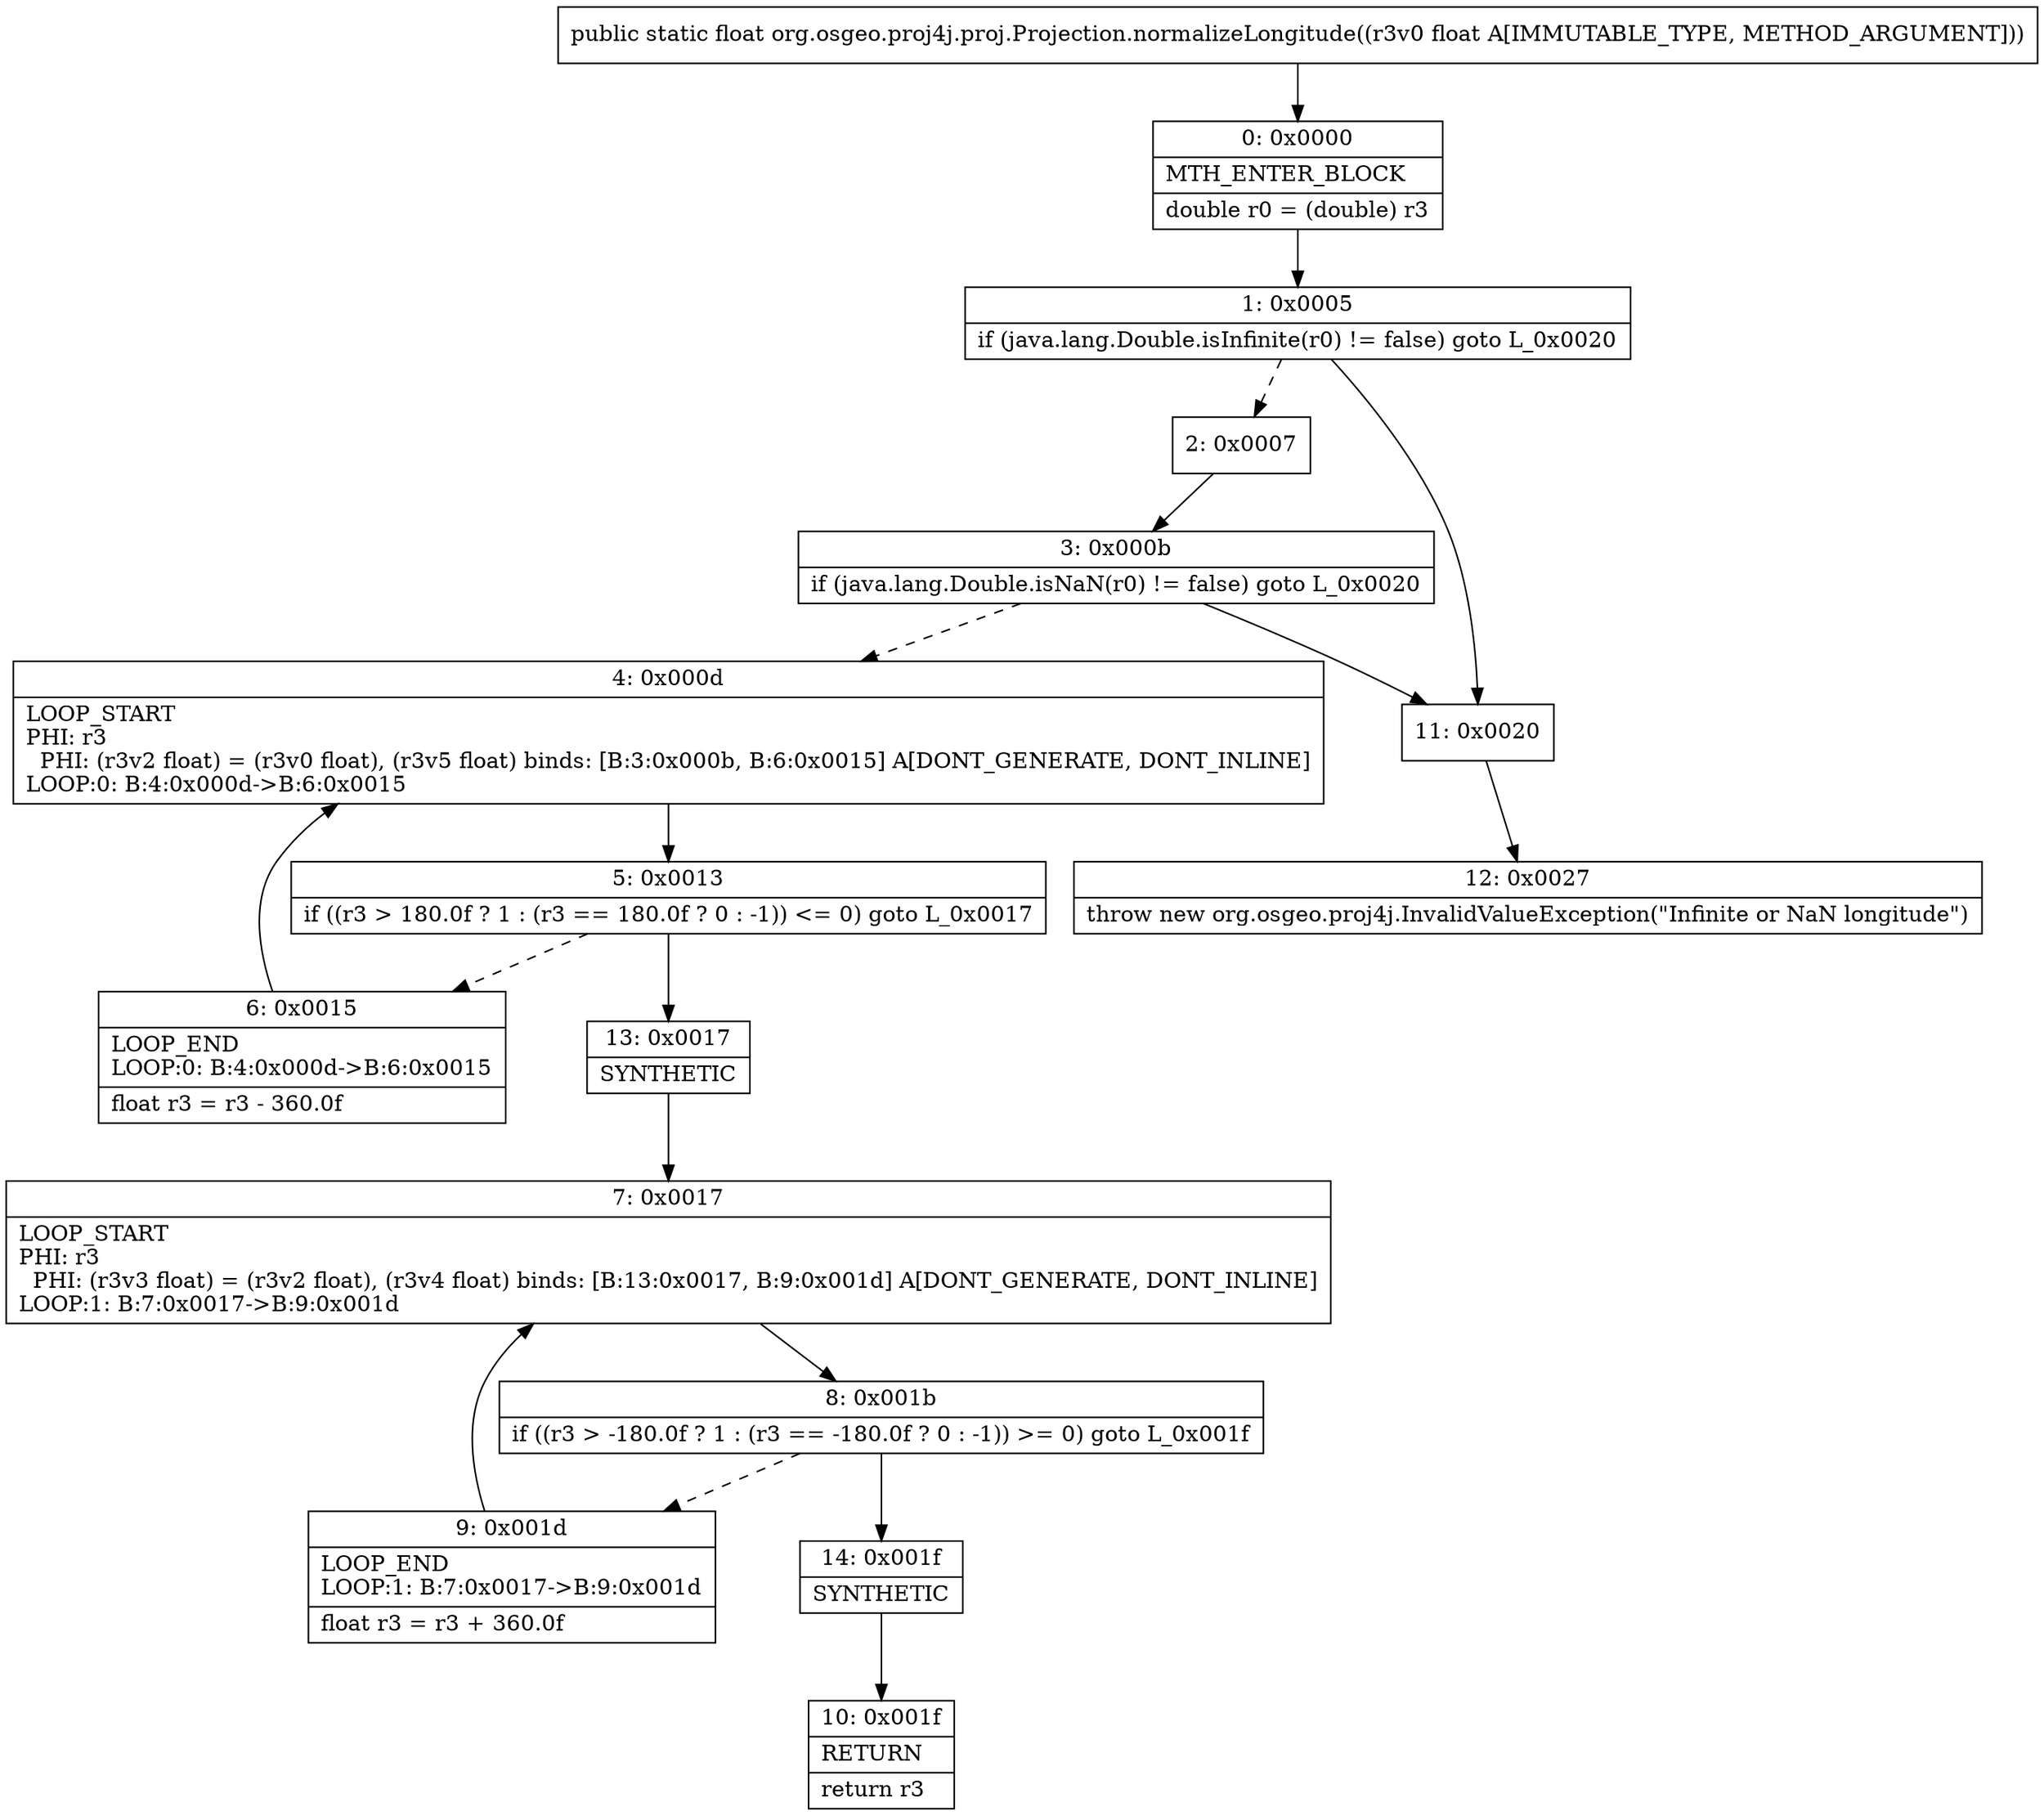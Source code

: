 digraph "CFG fororg.osgeo.proj4j.proj.Projection.normalizeLongitude(F)F" {
Node_0 [shape=record,label="{0\:\ 0x0000|MTH_ENTER_BLOCK\l|double r0 = (double) r3\l}"];
Node_1 [shape=record,label="{1\:\ 0x0005|if (java.lang.Double.isInfinite(r0) != false) goto L_0x0020\l}"];
Node_2 [shape=record,label="{2\:\ 0x0007}"];
Node_3 [shape=record,label="{3\:\ 0x000b|if (java.lang.Double.isNaN(r0) != false) goto L_0x0020\l}"];
Node_4 [shape=record,label="{4\:\ 0x000d|LOOP_START\lPHI: r3 \l  PHI: (r3v2 float) = (r3v0 float), (r3v5 float) binds: [B:3:0x000b, B:6:0x0015] A[DONT_GENERATE, DONT_INLINE]\lLOOP:0: B:4:0x000d\-\>B:6:0x0015\l}"];
Node_5 [shape=record,label="{5\:\ 0x0013|if ((r3 \> 180.0f ? 1 : (r3 == 180.0f ? 0 : \-1)) \<= 0) goto L_0x0017\l}"];
Node_6 [shape=record,label="{6\:\ 0x0015|LOOP_END\lLOOP:0: B:4:0x000d\-\>B:6:0x0015\l|float r3 = r3 \- 360.0f\l}"];
Node_7 [shape=record,label="{7\:\ 0x0017|LOOP_START\lPHI: r3 \l  PHI: (r3v3 float) = (r3v2 float), (r3v4 float) binds: [B:13:0x0017, B:9:0x001d] A[DONT_GENERATE, DONT_INLINE]\lLOOP:1: B:7:0x0017\-\>B:9:0x001d\l}"];
Node_8 [shape=record,label="{8\:\ 0x001b|if ((r3 \> \-180.0f ? 1 : (r3 == \-180.0f ? 0 : \-1)) \>= 0) goto L_0x001f\l}"];
Node_9 [shape=record,label="{9\:\ 0x001d|LOOP_END\lLOOP:1: B:7:0x0017\-\>B:9:0x001d\l|float r3 = r3 + 360.0f\l}"];
Node_10 [shape=record,label="{10\:\ 0x001f|RETURN\l|return r3\l}"];
Node_11 [shape=record,label="{11\:\ 0x0020}"];
Node_12 [shape=record,label="{12\:\ 0x0027|throw new org.osgeo.proj4j.InvalidValueException(\"Infinite or NaN longitude\")\l}"];
Node_13 [shape=record,label="{13\:\ 0x0017|SYNTHETIC\l}"];
Node_14 [shape=record,label="{14\:\ 0x001f|SYNTHETIC\l}"];
MethodNode[shape=record,label="{public static float org.osgeo.proj4j.proj.Projection.normalizeLongitude((r3v0 float A[IMMUTABLE_TYPE, METHOD_ARGUMENT])) }"];
MethodNode -> Node_0;
Node_0 -> Node_1;
Node_1 -> Node_2[style=dashed];
Node_1 -> Node_11;
Node_2 -> Node_3;
Node_3 -> Node_4[style=dashed];
Node_3 -> Node_11;
Node_4 -> Node_5;
Node_5 -> Node_6[style=dashed];
Node_5 -> Node_13;
Node_6 -> Node_4;
Node_7 -> Node_8;
Node_8 -> Node_9[style=dashed];
Node_8 -> Node_14;
Node_9 -> Node_7;
Node_11 -> Node_12;
Node_13 -> Node_7;
Node_14 -> Node_10;
}


